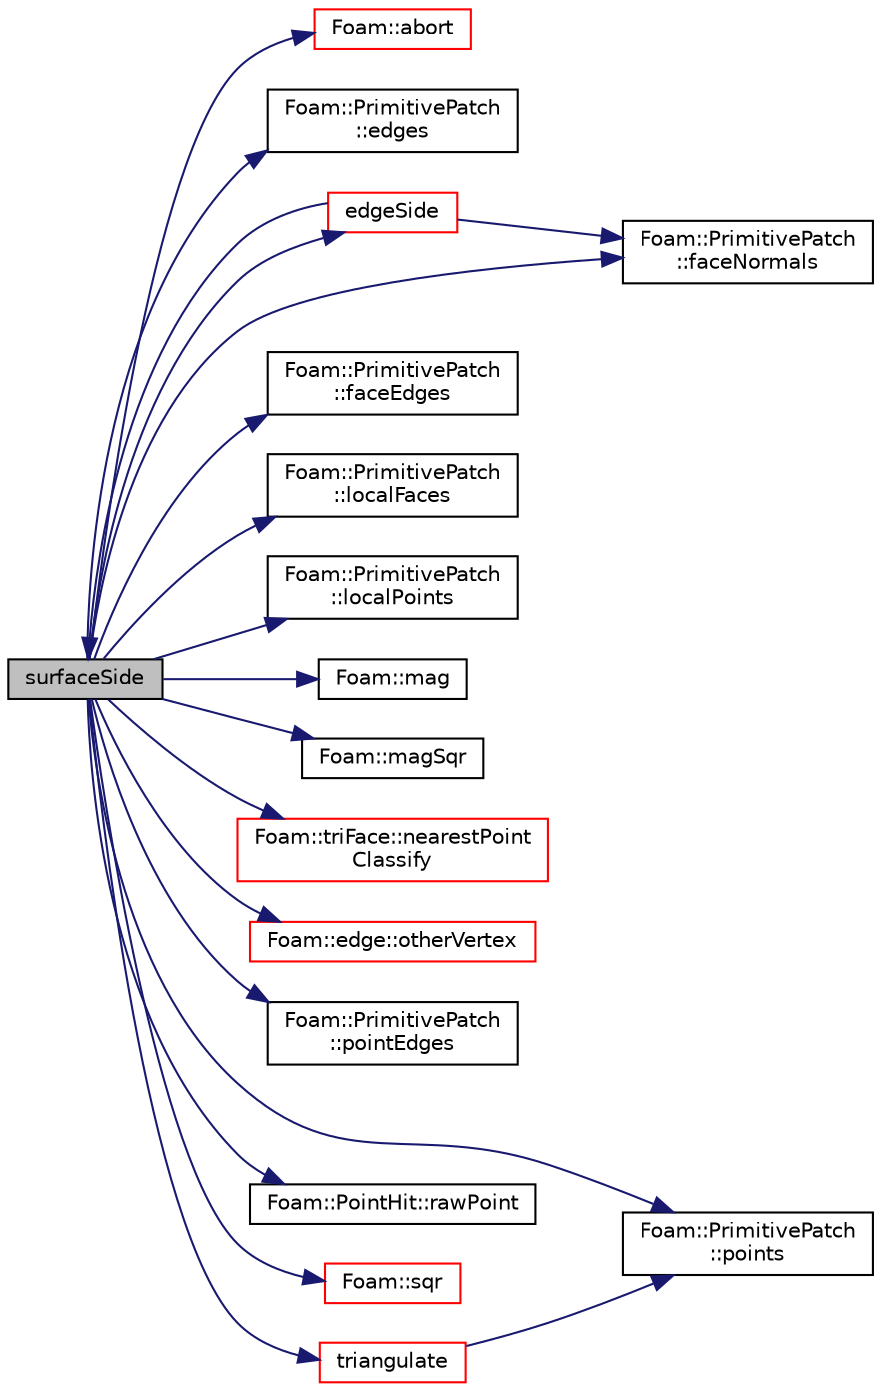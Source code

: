 digraph "surfaceSide"
{
  bgcolor="transparent";
  edge [fontname="Helvetica",fontsize="10",labelfontname="Helvetica",labelfontsize="10"];
  node [fontname="Helvetica",fontsize="10",shape=record];
  rankdir="LR";
  Node3301 [label="surfaceSide",height=0.2,width=0.4,color="black", fillcolor="grey75", style="filled", fontcolor="black"];
  Node3301 -> Node3302 [color="midnightblue",fontsize="10",style="solid",fontname="Helvetica"];
  Node3302 [label="Foam::abort",height=0.2,width=0.4,color="red",URL="$a21851.html#a447107a607d03e417307c203fa5fb44b"];
  Node3301 -> Node3347 [color="midnightblue",fontsize="10",style="solid",fontname="Helvetica"];
  Node3347 [label="Foam::PrimitivePatch\l::edges",height=0.2,width=0.4,color="black",URL="$a28693.html#a21d764179912ddda5c6f95193c289846",tooltip="Return list of edges, address into LOCAL point list. "];
  Node3301 -> Node3348 [color="midnightblue",fontsize="10",style="solid",fontname="Helvetica"];
  Node3348 [label="edgeSide",height=0.2,width=0.4,color="red",URL="$a26673.html#adca72845b60fd86c4bae9917d9eb8350",tooltip="If nearest point is on edgeI, determine on which side of surface. "];
  Node3348 -> Node3350 [color="midnightblue",fontsize="10",style="solid",fontname="Helvetica"];
  Node3350 [label="Foam::PrimitivePatch\l::faceNormals",height=0.2,width=0.4,color="black",URL="$a28693.html#ad96a54bba336ea57f59f0da350d3c265",tooltip="Return face normals for patch. "];
  Node3348 -> Node3301 [color="midnightblue",fontsize="10",style="solid",fontname="Helvetica"];
  Node3301 -> Node3352 [color="midnightblue",fontsize="10",style="solid",fontname="Helvetica"];
  Node3352 [label="Foam::PrimitivePatch\l::faceEdges",height=0.2,width=0.4,color="black",URL="$a28693.html#adbfcf489a527a07c33d684834faace79",tooltip="Return face-edge addressing. "];
  Node3301 -> Node3350 [color="midnightblue",fontsize="10",style="solid",fontname="Helvetica"];
  Node3301 -> Node3353 [color="midnightblue",fontsize="10",style="solid",fontname="Helvetica"];
  Node3353 [label="Foam::PrimitivePatch\l::localFaces",height=0.2,width=0.4,color="black",URL="$a28693.html#aa4bd29e9c9de3d53e26aa2bf2e803c60",tooltip="Return patch faces addressing into local point list. "];
  Node3301 -> Node3354 [color="midnightblue",fontsize="10",style="solid",fontname="Helvetica"];
  Node3354 [label="Foam::PrimitivePatch\l::localPoints",height=0.2,width=0.4,color="black",URL="$a28693.html#aca6c65ee2831bb6795149af7635640a2",tooltip="Return pointField of points in patch. "];
  Node3301 -> Node3355 [color="midnightblue",fontsize="10",style="solid",fontname="Helvetica"];
  Node3355 [label="Foam::mag",height=0.2,width=0.4,color="black",URL="$a21851.html#a929da2a3fdcf3dacbbe0487d3a330dae"];
  Node3301 -> Node3356 [color="midnightblue",fontsize="10",style="solid",fontname="Helvetica"];
  Node3356 [label="Foam::magSqr",height=0.2,width=0.4,color="black",URL="$a21851.html#ae6fff2c6981e6d9618aa5038e69def6e"];
  Node3301 -> Node3357 [color="midnightblue",fontsize="10",style="solid",fontname="Helvetica"];
  Node3357 [label="Foam::triFace::nearestPoint\lClassify",height=0.2,width=0.4,color="red",URL="$a28385.html#a94aa7d4e98f5642842fb33f26888524f",tooltip="Return nearest point to face and classify it: "];
  Node3301 -> Node3362 [color="midnightblue",fontsize="10",style="solid",fontname="Helvetica"];
  Node3362 [label="Foam::edge::otherVertex",height=0.2,width=0.4,color="red",URL="$a28361.html#abdf093da438a74d23c7552fc545bf0c4",tooltip="Given one vertex, return the other. "];
  Node3301 -> Node3366 [color="midnightblue",fontsize="10",style="solid",fontname="Helvetica"];
  Node3366 [label="Foam::PrimitivePatch\l::pointEdges",height=0.2,width=0.4,color="black",URL="$a28693.html#a219060536b044c749e6178283665d632",tooltip="Return point-edge addressing. "];
  Node3301 -> Node3367 [color="midnightblue",fontsize="10",style="solid",fontname="Helvetica"];
  Node3367 [label="Foam::PrimitivePatch\l::points",height=0.2,width=0.4,color="black",URL="$a28693.html#aa3c7d968f31c88780c663876f64ef6a6",tooltip="Return reference to global points. "];
  Node3301 -> Node3368 [color="midnightblue",fontsize="10",style="solid",fontname="Helvetica"];
  Node3368 [label="Foam::PointHit::rawPoint",height=0.2,width=0.4,color="black",URL="$a28713.html#a479a270e3db1518fd61b8a756455786b",tooltip="Return point with no checking. "];
  Node3301 -> Node3369 [color="midnightblue",fontsize="10",style="solid",fontname="Helvetica"];
  Node3369 [label="Foam::sqr",height=0.2,width=0.4,color="red",URL="$a21851.html#a277dc11c581d53826ab5090b08f3b17b"];
  Node3301 -> Node3370 [color="midnightblue",fontsize="10",style="solid",fontname="Helvetica"];
  Node3370 [label="triangulate",height=0.2,width=0.4,color="red",URL="$a26673.html#abc610083203403b6a9406e6d0206150e",tooltip="Simple triangulation of (selected patches of) boundaryMesh. Needs. "];
  Node3370 -> Node3367 [color="midnightblue",fontsize="10",style="solid",fontname="Helvetica"];
}
